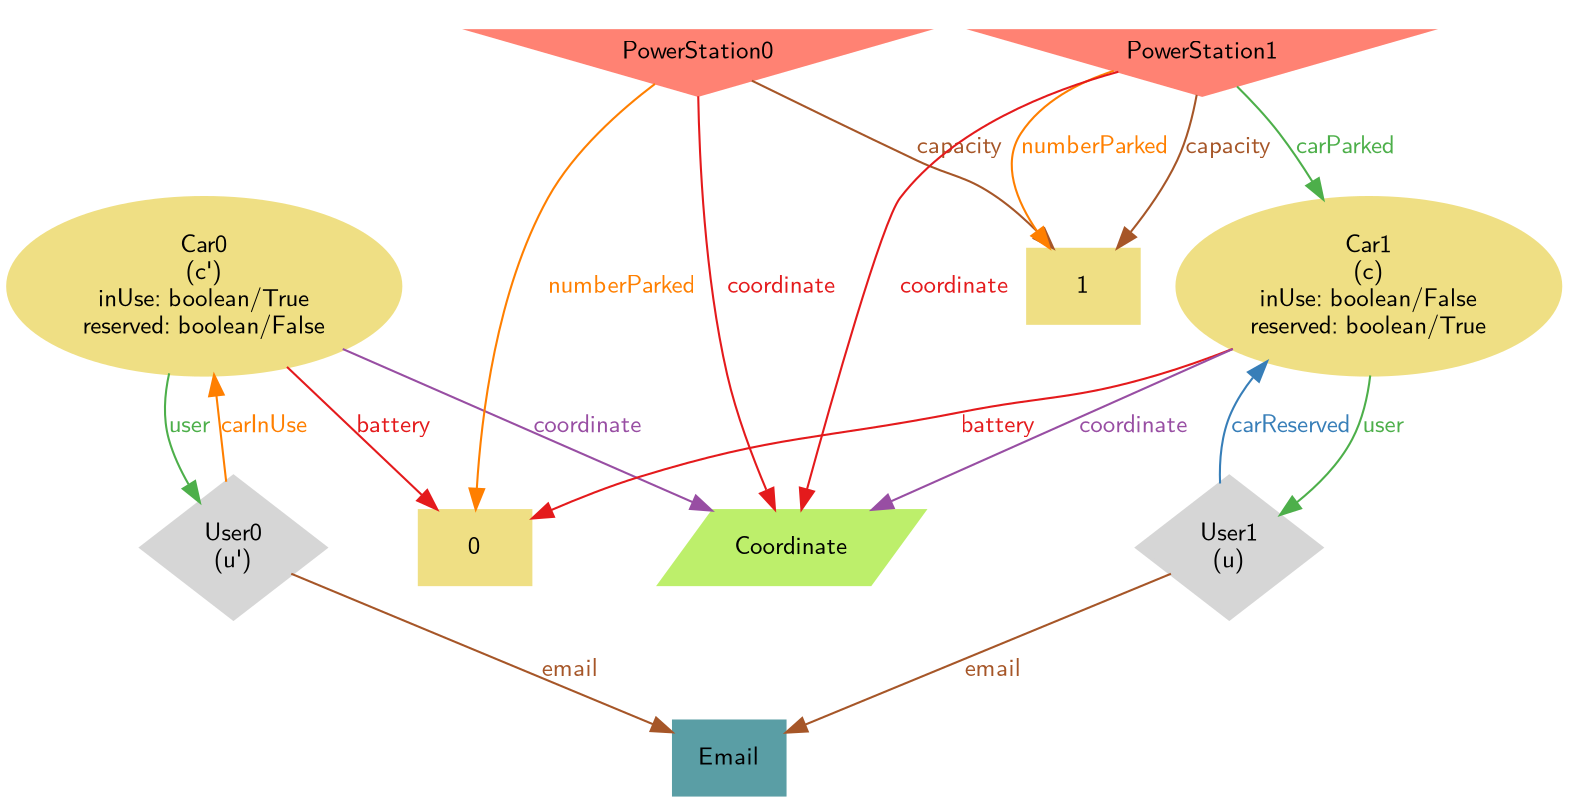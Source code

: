 digraph "graph" {
graph [fontsize=12,fontname="Latin Modern Sans"]
node [fontsize=12,fontname="Latin Modern Sans"]
edge [fontsize=12,fontname="Latin Modern Sans"]
rankdir=TB;
"N7" -> "N3" [uuid = "<Car0, 0>", color = "#e41a1c", fontcolor = "#e41a1c", style = "solid", label = "battery", dir = "forward", weight = "1"]
"N8" -> "N3" [uuid = "<Car1, 0>", color = "#e41a1c", fontcolor = "#e41a1c", style = "solid", label = "battery", dir = "forward", weight = "1"]
"N4" -> "N2" [uuid = "<PowerStation0, 1>", color = "#a65628", fontcolor = "#a65628", style = "solid", label = "capacity", dir = "forward", weight = "1"]
"N9" -> "N2" [uuid = "<PowerStation1, 1>", color = "#a65628", fontcolor = "#a65628", style = "solid", label = "capacity", dir = "forward", weight = "1"]
"N7" -> "N6" [uuid = "<User0, Car0>", color = "#ff7f00", fontcolor = "#ff7f00", style = "solid", label = "carInUse", dir = "back", weight = "1"]
"N9" -> "N8" [uuid = "<PowerStation1, Car1>", color = "#4daf4a", fontcolor = "#4daf4a", style = "solid", label = "carParked", dir = "forward", weight = "1"]
"N8" -> "N5" [uuid = "<User1, Car1>", color = "#377eb8", fontcolor = "#377eb8", style = "solid", label = "carReserved", dir = "back", weight = "1"]
"N7" -> "N1" [uuid = "<Car0, Coordinate>", color = "#984ea3", fontcolor = "#984ea3", style = "solid", label = "coordinate", dir = "forward", weight = "1"]
"N8" -> "N1" [uuid = "<Car1, Coordinate>", color = "#984ea3", fontcolor = "#984ea3", style = "solid", label = "coordinate", dir = "forward", weight = "1"]
"N4" -> "N1" [uuid = "<PowerStation0, Coordinate>", color = "#e41a1c", fontcolor = "#e41a1c", style = "solid", label = "coordinate", dir = "forward", weight = "1"]
"N9" -> "N1" [uuid = "<PowerStation1, Coordinate>", color = "#e41a1c", fontcolor = "#e41a1c", style = "solid", label = "coordinate", dir = "forward", weight = "1"]
"N6" -> "N0" [uuid = "<User0, Email>", color = "#a65628", fontcolor = "#a65628", style = "solid", label = "email", dir = "forward", weight = "1"]
"N5" -> "N0" [uuid = "<User1, Email>", color = "#a65628", fontcolor = "#a65628", style = "solid", label = "email", dir = "forward", weight = "1"]
"N4" -> "N3" [uuid = "<PowerStation0, 0>", color = "#ff7f00", fontcolor = "#ff7f00", style = "solid", label = "numberParked", dir = "forward", weight = "1"]
"N9" -> "N2" [uuid = "<PowerStation1, 1>", color = "#ff7f00", fontcolor = "#ff7f00", style = "solid", label = "numberParked", dir = "forward", weight = "1"]
"N7" -> "N6" [uuid = "<Car0, User0>", color = "#4daf4a", fontcolor = "#4daf4a", style = "solid", label = "user", dir = "forward", weight = "1"]
"N8" -> "N5" [uuid = "<Car1, User1>", color = "#4daf4a", fontcolor = "#4daf4a", style = "solid", label = "user", dir = "forward", weight = "1"]
"N0" [uuid="Email", label="Email", color="#5a9ea5", fontcolor = "#000000", shape = "box", style = "filled, solid"]
"N1" [uuid="Coordinate", label="Coordinate", color="#bdef6b", fontcolor = "#000000", shape = "parallelogram", style = "filled, solid"]
"N2" [uuid="1", label="1", color="#efdf84", fontcolor = "#000000", shape = "box", style = "filled, solid"]
"N3" [uuid="0", label="0", color="#efdf84", fontcolor = "#000000", shape = "box", style = "filled, solid"]
"N4" [uuid="PowerStation0", label="PowerStation0", color="#ff8273", fontcolor = "#000000", shape = "invtriangle", style = "filled, solid"]
"N5" [uuid="User1", label="User1\n(u)", color="#d6d6d6", fontcolor = "#000000", shape = "Mdiamond", style = "filled, bold"]
"N6" [uuid="User0", label="User0\n(u')", color="#d6d6d6", fontcolor = "#000000", shape = "Mdiamond", style = "filled, bold"]
"N7" [uuid="Car0", label="Car0\n(c')\ninUse: boolean/True\nreserved: boolean/False", color="#efdf84", fontcolor = "#000000", shape = "ellipse", style = "filled, bold"]
"N8" [uuid="Car1", label="Car1\n(c)\ninUse: boolean/False\nreserved: boolean/True", color="#efdf84", fontcolor = "#000000", shape = "ellipse", style = "filled, bold"]
"N9" [uuid="PowerStation1", label="PowerStation1", color="#ff8273", fontcolor = "#000000", shape = "invtriangle", style = "filled, solid"]
}
